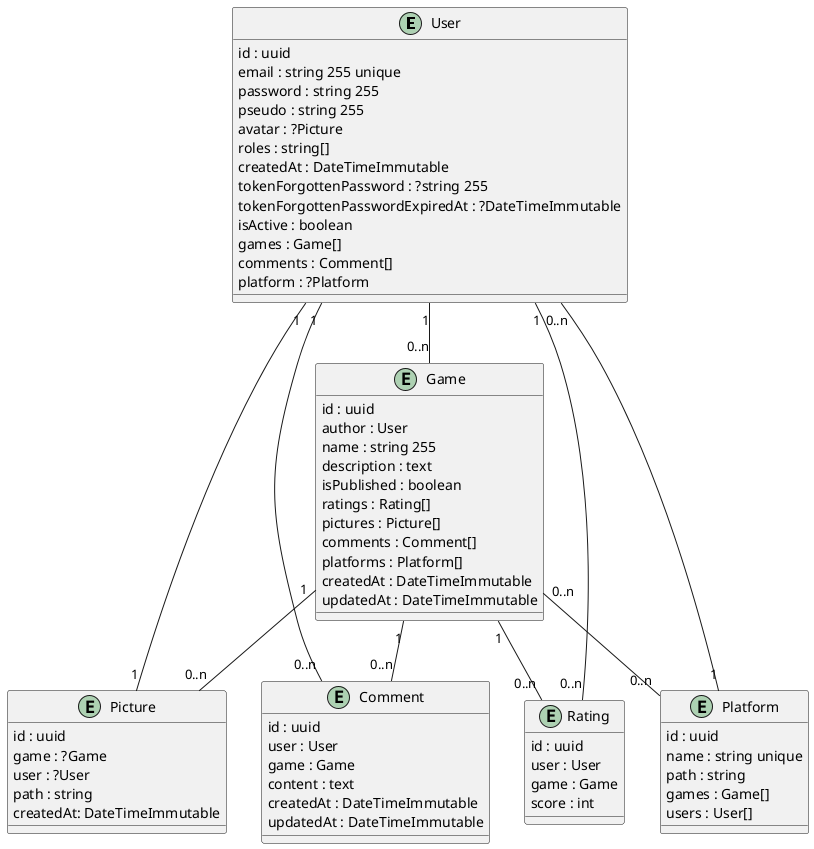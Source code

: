 @startuml DB

entity User
{
  {field} id : uuid
  {field} email : string 255 unique
  {field} password : string 255
  {field} pseudo : string 255
  {field} avatar : ?Picture
  {field} roles : string[]
  {field} createdAt : DateTimeImmutable
  {field} tokenForgottenPassword : ?string 255
  {field} tokenForgottenPasswordExpiredAt : ?DateTimeImmutable
  {field} isActive : boolean
  {field} games : Game[]
  {field} comments : Comment[]
  {field} platform : ?Platform
}

entity Game
{
  {field} id : uuid
  {field} author : User
  {field} name : string 255
  {field} description : text
  {field} isPublished : boolean
  {field} ratings : Rating[]
  {field} pictures : Picture[]
  {field} comments : Comment[]
  {field} platforms : Platform[]
  {field} createdAt : DateTimeImmutable
  {field} updatedAt : DateTimeImmutable
}

entity Picture
{
  {field} id : uuid
  {field} game : ?Game
  {field} user : ?User
  {field} path : string
  {field} createdAt: DateTimeImmutable
}

entity Comment
{
  {field} id : uuid
  {field} user : User
  {field} game : Game
  {field} content : text
  {field} createdAt : DateTimeImmutable
  {field} updatedAt : DateTimeImmutable
}

entity Rating
{
  {field} id : uuid
  {field} user : User
  {field} game : Game
  {field} score : int
}

entity Platform
{
  {field} id : uuid
  {field} name : string unique
  {field} path : string
  {field} games : Game[]
  {field} users : User[]
}

User "1" -- "0..n" Game
User "1" -- "0..n" Comment
User "1" -- "1" Picture

Game "1" -- "0..n" Picture
Game "1" -- "0..n" Comment
Game "1" -- "0..n" Rating
Game "0..n" -- "0..n" Platform

Rating "0..n" -- "1" User

Platform "1" -- "0..n" User

@enduml